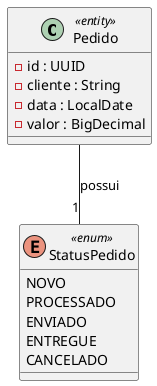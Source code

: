 @startuml
hide footbox

class Pedido <<entity>> {
    - id : UUID
    - cliente : String
    - data : LocalDate
    - valor : BigDecimal
}

enum StatusPedido <<enum>> {
    NOVO
    PROCESSADO
    ENVIADO
    ENTREGUE
    CANCELADO
}

Pedido -- "1" StatusPedido : possui


@enduml